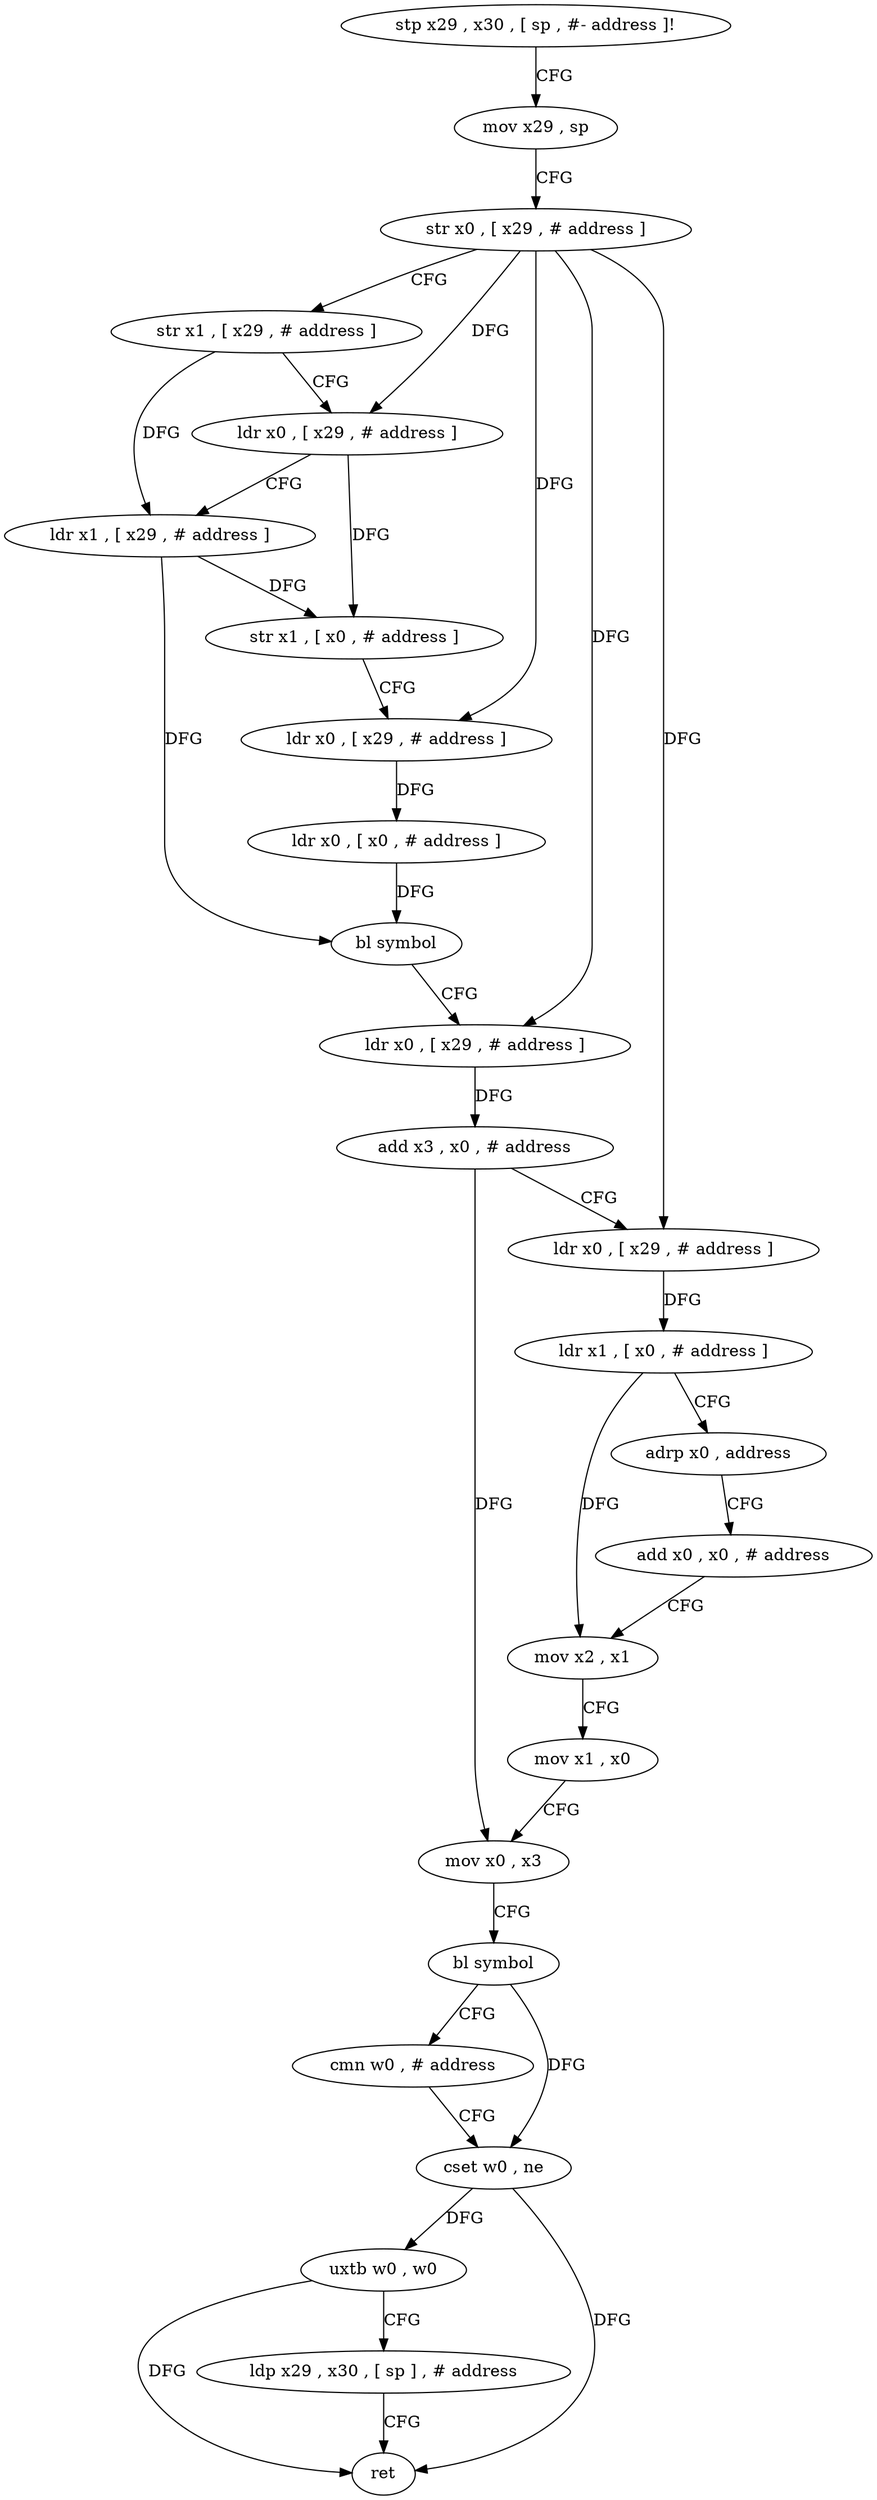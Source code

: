 digraph "func" {
"90168" [label = "stp x29 , x30 , [ sp , #- address ]!" ]
"90172" [label = "mov x29 , sp" ]
"90176" [label = "str x0 , [ x29 , # address ]" ]
"90180" [label = "str x1 , [ x29 , # address ]" ]
"90184" [label = "ldr x0 , [ x29 , # address ]" ]
"90188" [label = "ldr x1 , [ x29 , # address ]" ]
"90192" [label = "str x1 , [ x0 , # address ]" ]
"90196" [label = "ldr x0 , [ x29 , # address ]" ]
"90200" [label = "ldr x0 , [ x0 , # address ]" ]
"90204" [label = "bl symbol" ]
"90208" [label = "ldr x0 , [ x29 , # address ]" ]
"90212" [label = "add x3 , x0 , # address" ]
"90216" [label = "ldr x0 , [ x29 , # address ]" ]
"90220" [label = "ldr x1 , [ x0 , # address ]" ]
"90224" [label = "adrp x0 , address" ]
"90228" [label = "add x0 , x0 , # address" ]
"90232" [label = "mov x2 , x1" ]
"90236" [label = "mov x1 , x0" ]
"90240" [label = "mov x0 , x3" ]
"90244" [label = "bl symbol" ]
"90248" [label = "cmn w0 , # address" ]
"90252" [label = "cset w0 , ne" ]
"90256" [label = "uxtb w0 , w0" ]
"90260" [label = "ldp x29 , x30 , [ sp ] , # address" ]
"90264" [label = "ret" ]
"90168" -> "90172" [ label = "CFG" ]
"90172" -> "90176" [ label = "CFG" ]
"90176" -> "90180" [ label = "CFG" ]
"90176" -> "90184" [ label = "DFG" ]
"90176" -> "90196" [ label = "DFG" ]
"90176" -> "90208" [ label = "DFG" ]
"90176" -> "90216" [ label = "DFG" ]
"90180" -> "90184" [ label = "CFG" ]
"90180" -> "90188" [ label = "DFG" ]
"90184" -> "90188" [ label = "CFG" ]
"90184" -> "90192" [ label = "DFG" ]
"90188" -> "90192" [ label = "DFG" ]
"90188" -> "90204" [ label = "DFG" ]
"90192" -> "90196" [ label = "CFG" ]
"90196" -> "90200" [ label = "DFG" ]
"90200" -> "90204" [ label = "DFG" ]
"90204" -> "90208" [ label = "CFG" ]
"90208" -> "90212" [ label = "DFG" ]
"90212" -> "90216" [ label = "CFG" ]
"90212" -> "90240" [ label = "DFG" ]
"90216" -> "90220" [ label = "DFG" ]
"90220" -> "90224" [ label = "CFG" ]
"90220" -> "90232" [ label = "DFG" ]
"90224" -> "90228" [ label = "CFG" ]
"90228" -> "90232" [ label = "CFG" ]
"90232" -> "90236" [ label = "CFG" ]
"90236" -> "90240" [ label = "CFG" ]
"90240" -> "90244" [ label = "CFG" ]
"90244" -> "90248" [ label = "CFG" ]
"90244" -> "90252" [ label = "DFG" ]
"90248" -> "90252" [ label = "CFG" ]
"90252" -> "90256" [ label = "DFG" ]
"90252" -> "90264" [ label = "DFG" ]
"90256" -> "90260" [ label = "CFG" ]
"90256" -> "90264" [ label = "DFG" ]
"90260" -> "90264" [ label = "CFG" ]
}
